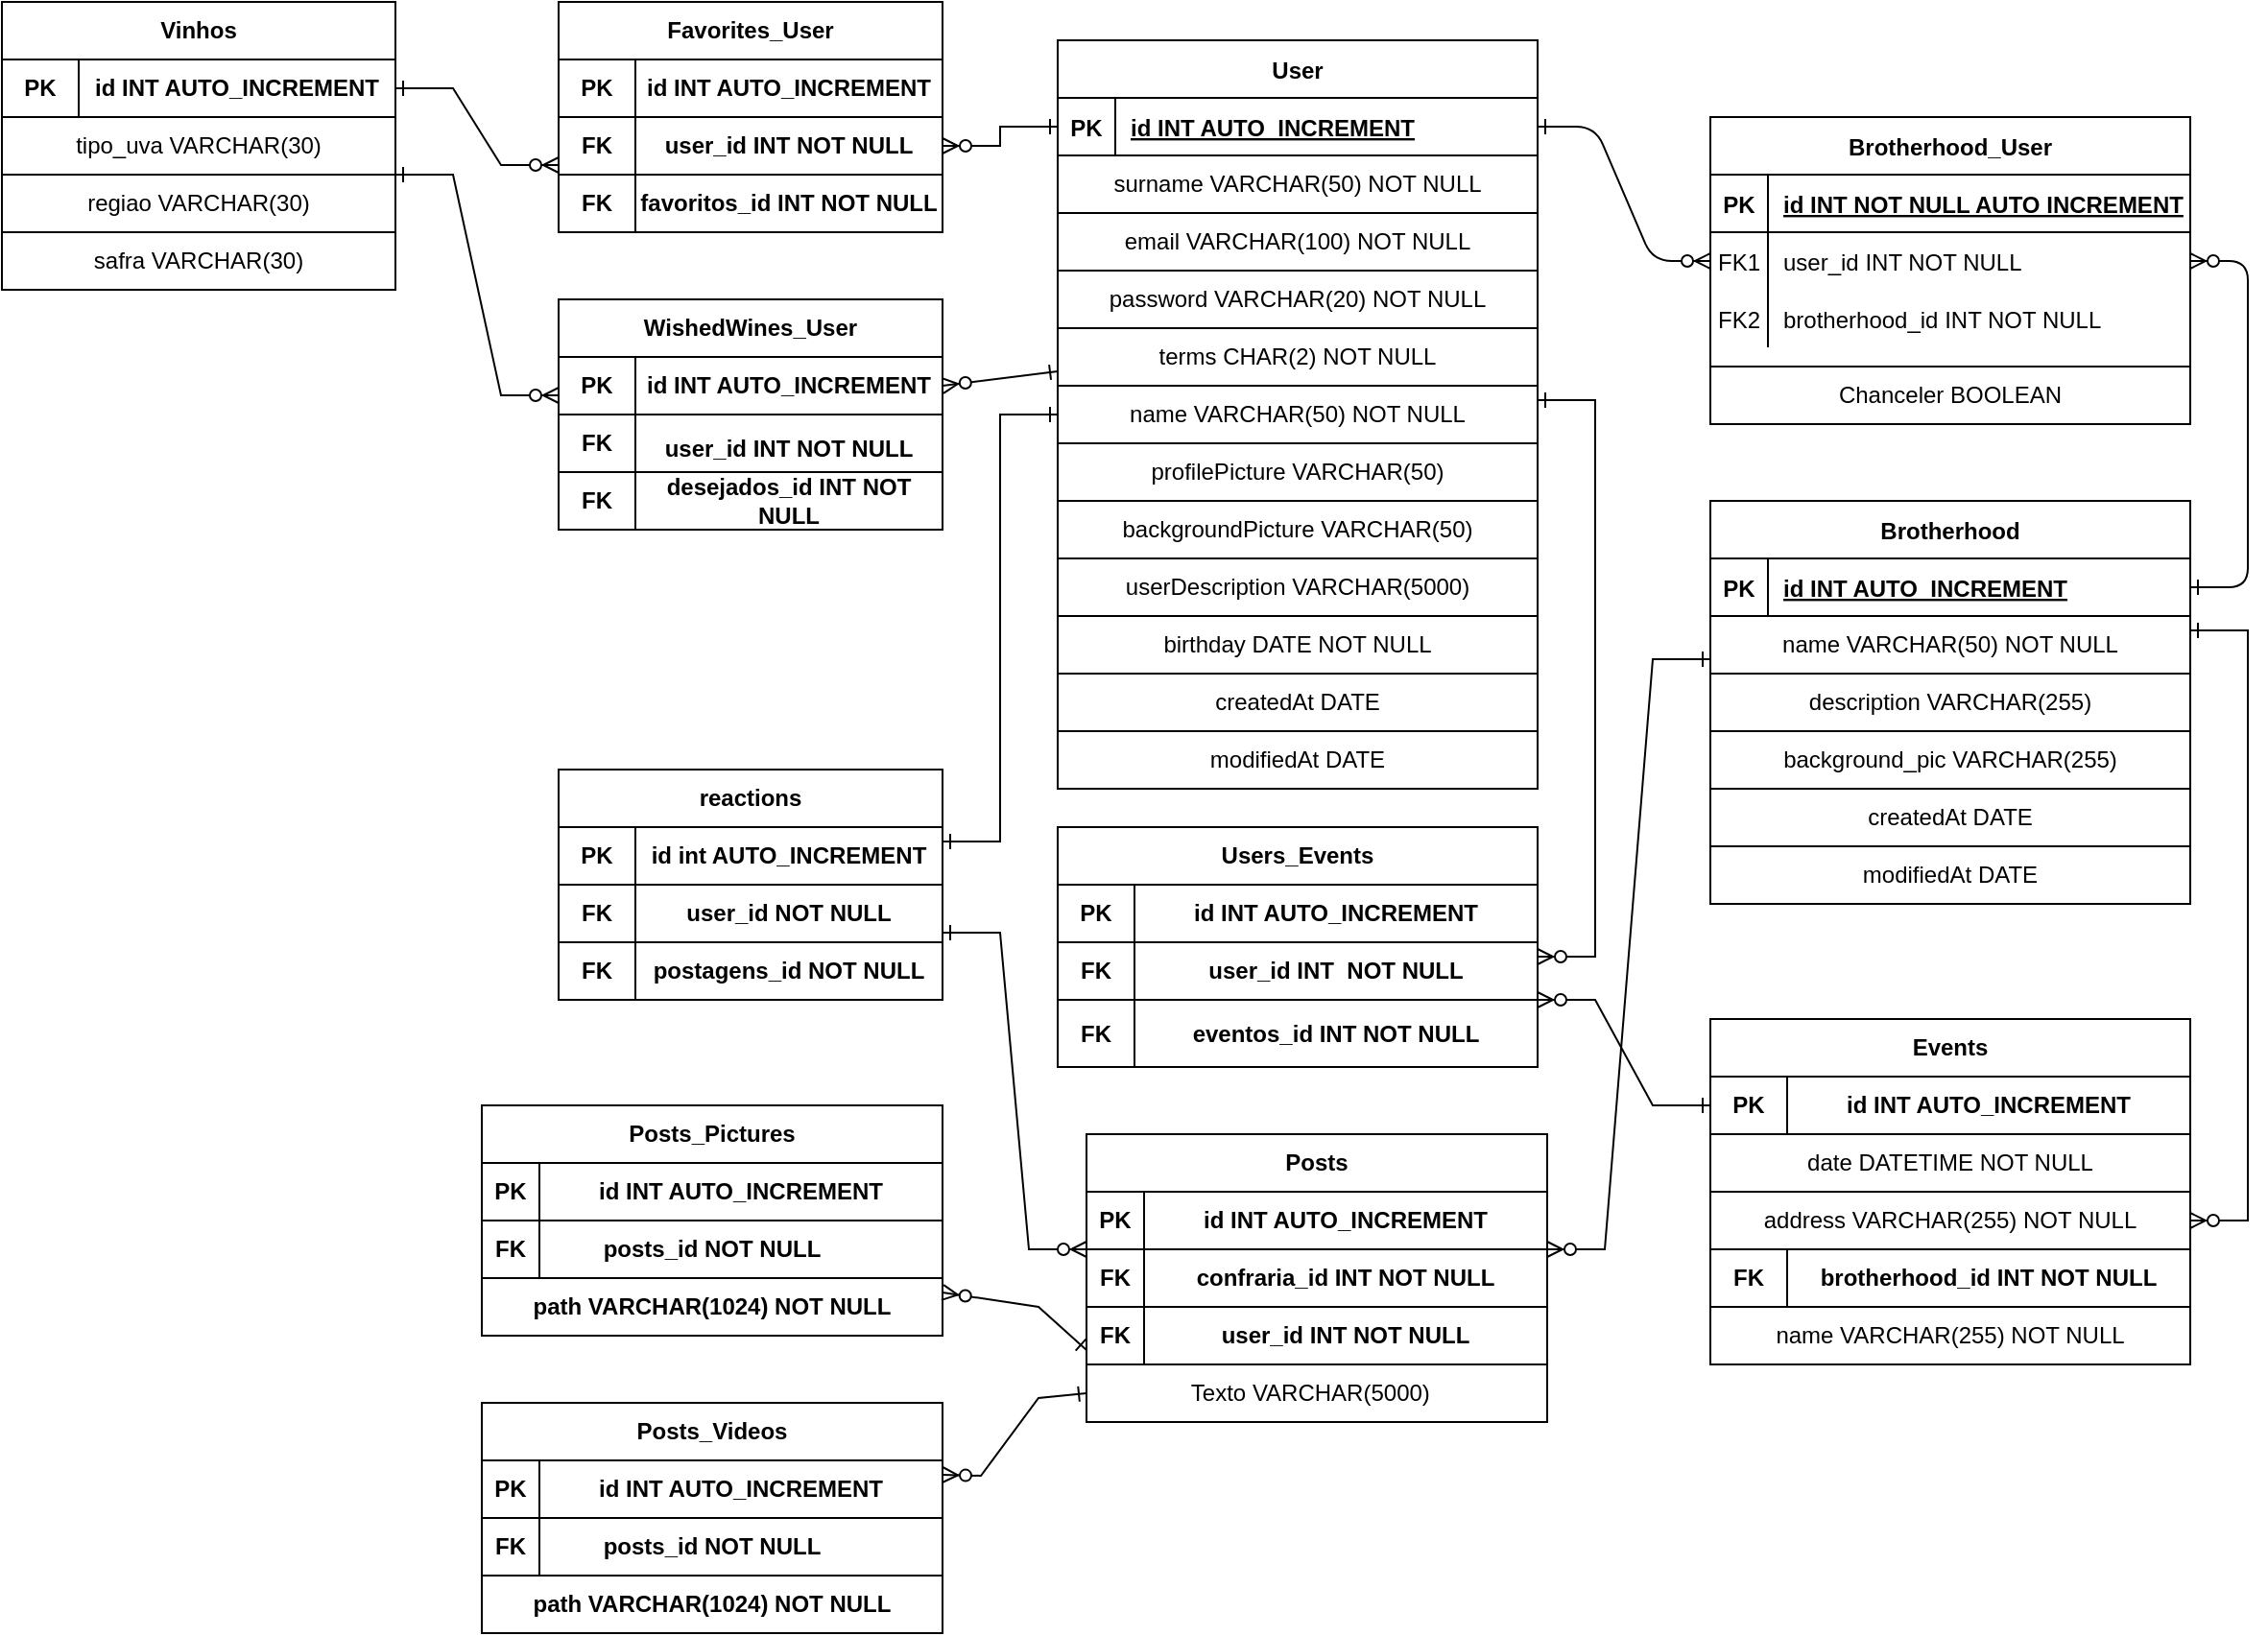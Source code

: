 <mxfile>
    <diagram id="R2lEEEUBdFMjLlhIrx00" name="Page-1">
        <mxGraphModel dx="1740" dy="478" grid="1" gridSize="10" guides="1" tooltips="1" connect="1" arrows="1" fold="1" page="1" pageScale="1" pageWidth="850" pageHeight="1100" math="0" shadow="0" extFonts="Permanent Marker^https://fonts.googleapis.com/css?family=Permanent+Marker">
            <root>
                <mxCell id="0"/>
                <mxCell id="1" parent="0"/>
                <mxCell id="C-vyLk0tnHw3VtMMgP7b-1" value="" style="edgeStyle=entityRelationEdgeStyle;endArrow=ERzeroToMany;startArrow=ERone;endFill=1;startFill=0;" parent="1" source="C-vyLk0tnHw3VtMMgP7b-24" target="C-vyLk0tnHw3VtMMgP7b-6" edge="1">
                    <mxGeometry width="100" height="100" relative="1" as="geometry">
                        <mxPoint x="340" y="720" as="sourcePoint"/>
                        <mxPoint x="440" y="620" as="targetPoint"/>
                    </mxGeometry>
                </mxCell>
                <mxCell id="C-vyLk0tnHw3VtMMgP7b-2" value="Brotherhood_User" style="shape=table;startSize=30;container=1;collapsible=1;childLayout=tableLayout;fixedRows=1;rowLines=0;fontStyle=1;align=center;resizeLast=1;" parent="1" vertex="1">
                    <mxGeometry x="460" y="120" width="250" height="130" as="geometry"/>
                </mxCell>
                <mxCell id="C-vyLk0tnHw3VtMMgP7b-3" value="" style="shape=partialRectangle;collapsible=0;dropTarget=0;pointerEvents=0;fillColor=none;points=[[0,0.5],[1,0.5]];portConstraint=eastwest;top=0;left=0;right=0;bottom=1;" parent="C-vyLk0tnHw3VtMMgP7b-2" vertex="1">
                    <mxGeometry y="30" width="250" height="30" as="geometry"/>
                </mxCell>
                <mxCell id="C-vyLk0tnHw3VtMMgP7b-4" value="PK" style="shape=partialRectangle;overflow=hidden;connectable=0;fillColor=none;top=0;left=0;bottom=0;right=0;fontStyle=1;" parent="C-vyLk0tnHw3VtMMgP7b-3" vertex="1">
                    <mxGeometry width="30" height="30" as="geometry"/>
                </mxCell>
                <mxCell id="C-vyLk0tnHw3VtMMgP7b-5" value="id INT NOT NULL AUTO INCREMENT " style="shape=partialRectangle;overflow=hidden;connectable=0;fillColor=none;top=0;left=0;bottom=0;right=0;align=left;spacingLeft=6;fontStyle=5;" parent="C-vyLk0tnHw3VtMMgP7b-3" vertex="1">
                    <mxGeometry x="30" width="220" height="30" as="geometry"/>
                </mxCell>
                <mxCell id="C-vyLk0tnHw3VtMMgP7b-6" value="" style="shape=partialRectangle;collapsible=0;dropTarget=0;pointerEvents=0;fillColor=none;points=[[0,0.5],[1,0.5]];portConstraint=eastwest;top=0;left=0;right=0;bottom=0;" parent="C-vyLk0tnHw3VtMMgP7b-2" vertex="1">
                    <mxGeometry y="60" width="250" height="30" as="geometry"/>
                </mxCell>
                <mxCell id="C-vyLk0tnHw3VtMMgP7b-7" value="FK1" style="shape=partialRectangle;overflow=hidden;connectable=0;fillColor=none;top=0;left=0;bottom=0;right=0;" parent="C-vyLk0tnHw3VtMMgP7b-6" vertex="1">
                    <mxGeometry width="30" height="30" as="geometry"/>
                </mxCell>
                <mxCell id="C-vyLk0tnHw3VtMMgP7b-8" value="user_id INT NOT NULL" style="shape=partialRectangle;overflow=hidden;connectable=0;fillColor=none;top=0;left=0;bottom=0;right=0;align=left;spacingLeft=6;" parent="C-vyLk0tnHw3VtMMgP7b-6" vertex="1">
                    <mxGeometry x="30" width="220" height="30" as="geometry"/>
                </mxCell>
                <mxCell id="C-vyLk0tnHw3VtMMgP7b-9" value="" style="shape=partialRectangle;collapsible=0;dropTarget=0;pointerEvents=0;fillColor=none;points=[[0,0.5],[1,0.5]];portConstraint=eastwest;top=0;left=0;right=0;bottom=0;" parent="C-vyLk0tnHw3VtMMgP7b-2" vertex="1">
                    <mxGeometry y="90" width="250" height="30" as="geometry"/>
                </mxCell>
                <mxCell id="C-vyLk0tnHw3VtMMgP7b-10" value="FK2" style="shape=partialRectangle;overflow=hidden;connectable=0;fillColor=none;top=0;left=0;bottom=0;right=0;" parent="C-vyLk0tnHw3VtMMgP7b-9" vertex="1">
                    <mxGeometry width="30" height="30" as="geometry"/>
                </mxCell>
                <mxCell id="C-vyLk0tnHw3VtMMgP7b-11" value="brotherhood_id INT NOT NULL" style="shape=partialRectangle;overflow=hidden;connectable=0;fillColor=none;top=0;left=0;bottom=0;right=0;align=left;spacingLeft=6;" parent="C-vyLk0tnHw3VtMMgP7b-9" vertex="1">
                    <mxGeometry x="30" width="220" height="30" as="geometry"/>
                </mxCell>
                <mxCell id="C-vyLk0tnHw3VtMMgP7b-13" value="Brotherhood" style="shape=table;startSize=30;container=1;collapsible=1;childLayout=tableLayout;fixedRows=1;rowLines=0;fontStyle=1;align=center;resizeLast=1;" parent="1" vertex="1">
                    <mxGeometry x="460" y="320" width="250" height="90" as="geometry"/>
                </mxCell>
                <mxCell id="C-vyLk0tnHw3VtMMgP7b-14" value="" style="shape=partialRectangle;collapsible=0;dropTarget=0;pointerEvents=0;fillColor=none;points=[[0,0.5],[1,0.5]];portConstraint=eastwest;top=0;left=0;right=0;bottom=1;" parent="C-vyLk0tnHw3VtMMgP7b-13" vertex="1">
                    <mxGeometry y="30" width="250" height="30" as="geometry"/>
                </mxCell>
                <mxCell id="C-vyLk0tnHw3VtMMgP7b-15" value="PK" style="shape=partialRectangle;overflow=hidden;connectable=0;fillColor=none;top=0;left=0;bottom=0;right=0;fontStyle=1;" parent="C-vyLk0tnHw3VtMMgP7b-14" vertex="1">
                    <mxGeometry width="30" height="30" as="geometry"/>
                </mxCell>
                <mxCell id="C-vyLk0tnHw3VtMMgP7b-16" value="id INT AUTO_INCREMENT " style="shape=partialRectangle;overflow=hidden;connectable=0;fillColor=none;top=0;left=0;bottom=0;right=0;align=left;spacingLeft=6;fontStyle=5;" parent="C-vyLk0tnHw3VtMMgP7b-14" vertex="1">
                    <mxGeometry x="30" width="220" height="30" as="geometry"/>
                </mxCell>
                <mxCell id="C-vyLk0tnHw3VtMMgP7b-23" value="User" style="shape=table;startSize=30;container=1;collapsible=1;childLayout=tableLayout;fixedRows=1;rowLines=0;fontStyle=1;align=center;resizeLast=1;" parent="1" vertex="1">
                    <mxGeometry x="120" y="80" width="250" height="90" as="geometry"/>
                </mxCell>
                <mxCell id="C-vyLk0tnHw3VtMMgP7b-24" value="" style="shape=partialRectangle;collapsible=0;dropTarget=0;pointerEvents=0;fillColor=none;points=[[0,0.5],[1,0.5]];portConstraint=eastwest;top=0;left=0;right=0;bottom=1;" parent="C-vyLk0tnHw3VtMMgP7b-23" vertex="1">
                    <mxGeometry y="30" width="250" height="30" as="geometry"/>
                </mxCell>
                <mxCell id="C-vyLk0tnHw3VtMMgP7b-25" value="PK" style="shape=partialRectangle;overflow=hidden;connectable=0;fillColor=none;top=0;left=0;bottom=0;right=0;fontStyle=1;" parent="C-vyLk0tnHw3VtMMgP7b-24" vertex="1">
                    <mxGeometry width="30" height="30" as="geometry"/>
                </mxCell>
                <mxCell id="C-vyLk0tnHw3VtMMgP7b-26" value="id INT AUTO_INCREMENT " style="shape=partialRectangle;overflow=hidden;connectable=0;fillColor=none;top=0;left=0;bottom=0;right=0;align=left;spacingLeft=6;fontStyle=5;" parent="C-vyLk0tnHw3VtMMgP7b-24" vertex="1">
                    <mxGeometry x="30" width="220" height="30" as="geometry"/>
                </mxCell>
                <mxCell id="C-vyLk0tnHw3VtMMgP7b-27" value="" style="shape=partialRectangle;collapsible=0;dropTarget=0;pointerEvents=0;fillColor=none;points=[[0,0.5],[1,0.5]];portConstraint=eastwest;top=0;left=0;right=0;bottom=0;" parent="C-vyLk0tnHw3VtMMgP7b-23" vertex="1">
                    <mxGeometry y="60" width="250" height="20" as="geometry"/>
                </mxCell>
                <mxCell id="C-vyLk0tnHw3VtMMgP7b-28" value="" style="shape=partialRectangle;overflow=hidden;connectable=0;fillColor=none;top=0;left=0;bottom=0;right=0;" parent="C-vyLk0tnHw3VtMMgP7b-27" vertex="1">
                    <mxGeometry width="30" height="20" as="geometry"/>
                </mxCell>
                <mxCell id="C-vyLk0tnHw3VtMMgP7b-29" value="" style="shape=partialRectangle;overflow=hidden;connectable=0;fillColor=none;top=0;left=0;bottom=0;right=0;align=left;spacingLeft=6;fontStyle=1" parent="C-vyLk0tnHw3VtMMgP7b-27" vertex="1">
                    <mxGeometry x="30" width="220" height="20" as="geometry"/>
                </mxCell>
                <mxCell id="K0uxiHMsOOJmmkQa4cCR-33" style="edgeStyle=orthogonalEdgeStyle;rounded=0;orthogonalLoop=1;jettySize=auto;html=1;exitX=0.5;exitY=0;exitDx=0;exitDy=0;entryX=0.56;entryY=1.1;entryDx=0;entryDy=0;entryPerimeter=0;" parent="1" source="oQ7m4SgAl_C9msteWYQ--1" target="C-vyLk0tnHw3VtMMgP7b-27" edge="1">
                    <mxGeometry relative="1" as="geometry"/>
                </mxCell>
                <mxCell id="oQ7m4SgAl_C9msteWYQ--1" value="surname VARCHAR(50) NOT NULL" style="rounded=0;whiteSpace=wrap;html=1;" parent="1" vertex="1">
                    <mxGeometry x="120" y="140" width="250" height="30" as="geometry"/>
                </mxCell>
                <mxCell id="oQ7m4SgAl_C9msteWYQ--2" value="email VARCHAR(100) NOT NULL" style="rounded=0;whiteSpace=wrap;html=1;" parent="1" vertex="1">
                    <mxGeometry x="120" y="170" width="250" height="30" as="geometry"/>
                </mxCell>
                <mxCell id="oQ7m4SgAl_C9msteWYQ--3" value="password VARCHAR(20) NOT NULL" style="rounded=0;whiteSpace=wrap;html=1;" parent="1" vertex="1">
                    <mxGeometry x="120" y="200" width="250" height="30" as="geometry"/>
                </mxCell>
                <mxCell id="oQ7m4SgAl_C9msteWYQ--10" value="terms CHAR(2) NOT NULL" style="rounded=0;whiteSpace=wrap;html=1;" parent="1" vertex="1">
                    <mxGeometry x="120" y="230" width="250" height="30" as="geometry"/>
                </mxCell>
                <mxCell id="oQ7m4SgAl_C9msteWYQ--12" value="&lt;b&gt;Events&lt;/b&gt;" style="rounded=0;whiteSpace=wrap;html=1;" parent="1" vertex="1">
                    <mxGeometry x="460" y="590" width="250" height="30" as="geometry"/>
                </mxCell>
                <mxCell id="oQ7m4SgAl_C9msteWYQ--13" value="&lt;b&gt;PK&lt;/b&gt;" style="rounded=0;whiteSpace=wrap;html=1;" parent="1" vertex="1">
                    <mxGeometry x="460" y="620" width="40" height="30" as="geometry"/>
                </mxCell>
                <mxCell id="oQ7m4SgAl_C9msteWYQ--14" value="&lt;b&gt;id INT AUTO_INCREMENT&lt;/b&gt;" style="rounded=0;whiteSpace=wrap;html=1;" parent="1" vertex="1">
                    <mxGeometry x="500" y="620" width="210" height="30" as="geometry"/>
                </mxCell>
                <mxCell id="oQ7m4SgAl_C9msteWYQ--15" value="date DATETIME NOT NULL" style="rounded=0;whiteSpace=wrap;html=1;" parent="1" vertex="1">
                    <mxGeometry x="460" y="650" width="250" height="30" as="geometry"/>
                </mxCell>
                <mxCell id="oQ7m4SgAl_C9msteWYQ--17" value="address VARCHAR(255) NOT NULL" style="rounded=0;whiteSpace=wrap;html=1;" parent="1" vertex="1">
                    <mxGeometry x="460" y="680" width="250" height="30" as="geometry"/>
                </mxCell>
                <mxCell id="oQ7m4SgAl_C9msteWYQ--18" value="&lt;b&gt;brotherhood_id INT NOT NULL&lt;/b&gt;" style="rounded=0;whiteSpace=wrap;html=1;" parent="1" vertex="1">
                    <mxGeometry x="500" y="710" width="210" height="30" as="geometry"/>
                </mxCell>
                <mxCell id="oQ7m4SgAl_C9msteWYQ--19" value="&lt;b&gt;FK&lt;/b&gt;" style="rounded=0;whiteSpace=wrap;html=1;" parent="1" vertex="1">
                    <mxGeometry x="460" y="710" width="40" height="30" as="geometry"/>
                </mxCell>
                <mxCell id="oQ7m4SgAl_C9msteWYQ--20" value="&lt;b&gt;Vinhos&lt;/b&gt;" style="rounded=0;whiteSpace=wrap;html=1;" parent="1" vertex="1">
                    <mxGeometry x="-430" y="60" width="205" height="30" as="geometry"/>
                </mxCell>
                <mxCell id="oQ7m4SgAl_C9msteWYQ--21" value="&lt;b&gt;PK&lt;/b&gt;" style="rounded=0;whiteSpace=wrap;html=1;" parent="1" vertex="1">
                    <mxGeometry x="-430" y="90" width="40" height="30" as="geometry"/>
                </mxCell>
                <mxCell id="oQ7m4SgAl_C9msteWYQ--22" value="&lt;b&gt;id INT AUTO_INCREMENT &lt;/b&gt;" style="rounded=0;whiteSpace=wrap;html=1;" parent="1" vertex="1">
                    <mxGeometry x="-390" y="90" width="165" height="30" as="geometry"/>
                </mxCell>
                <mxCell id="oQ7m4SgAl_C9msteWYQ--23" value="name VARCHAR(50) NOT NULL" style="rounded=0;whiteSpace=wrap;html=1;" parent="1" vertex="1">
                    <mxGeometry x="120" y="260" width="250" height="30" as="geometry"/>
                </mxCell>
                <mxCell id="C-vyLk0tnHw3VtMMgP7b-12" value="" style="edgeStyle=entityRelationEdgeStyle;endArrow=ERzeroToMany;startArrow=ERone;endFill=1;startFill=0;entryX=1;entryY=0.5;entryDx=0;entryDy=0;exitX=1;exitY=0.5;exitDx=0;exitDy=0;" parent="1" source="C-vyLk0tnHw3VtMMgP7b-14" target="C-vyLk0tnHw3VtMMgP7b-6" edge="1">
                    <mxGeometry width="100" height="100" relative="1" as="geometry">
                        <mxPoint x="400" y="180" as="sourcePoint"/>
                        <mxPoint x="460" y="205" as="targetPoint"/>
                    </mxGeometry>
                </mxCell>
                <mxCell id="K0uxiHMsOOJmmkQa4cCR-17" value="&lt;b&gt;Posts&lt;/b&gt;" style="rounded=0;whiteSpace=wrap;html=1;" parent="1" vertex="1">
                    <mxGeometry x="135" y="650" width="240" height="30" as="geometry"/>
                </mxCell>
                <mxCell id="K0uxiHMsOOJmmkQa4cCR-19" value="&lt;b&gt;id INT AUTO_INCREMENT&lt;/b&gt;" style="rounded=0;whiteSpace=wrap;html=1;" parent="1" vertex="1">
                    <mxGeometry x="165" y="680" width="210" height="30" as="geometry"/>
                </mxCell>
                <mxCell id="K0uxiHMsOOJmmkQa4cCR-20" value="&lt;b&gt;PK&lt;/b&gt;" style="rounded=0;whiteSpace=wrap;html=1;" parent="1" vertex="1">
                    <mxGeometry x="135" y="680" width="30" height="30" as="geometry"/>
                </mxCell>
                <mxCell id="K0uxiHMsOOJmmkQa4cCR-21" value="&lt;b&gt;user_id INT NOT NULL&lt;/b&gt;" style="rounded=0;whiteSpace=wrap;html=1;" parent="1" vertex="1">
                    <mxGeometry x="165" y="740" width="210" height="30" as="geometry"/>
                </mxCell>
                <mxCell id="K0uxiHMsOOJmmkQa4cCR-22" value="&lt;b&gt;FK&lt;/b&gt;" style="rounded=0;whiteSpace=wrap;html=1;" parent="1" vertex="1">
                    <mxGeometry x="135" y="710" width="30" height="30" as="geometry"/>
                </mxCell>
                <mxCell id="K0uxiHMsOOJmmkQa4cCR-24" value="&lt;b&gt;confraria_id INT NOT NULL&lt;/b&gt;" style="rounded=0;whiteSpace=wrap;html=1;" parent="1" vertex="1">
                    <mxGeometry x="165" y="710" width="210" height="30" as="geometry"/>
                </mxCell>
                <mxCell id="K0uxiHMsOOJmmkQa4cCR-25" value="&lt;b&gt;FK&lt;/b&gt;" style="rounded=0;whiteSpace=wrap;html=1;" parent="1" vertex="1">
                    <mxGeometry x="135" y="740" width="30" height="30" as="geometry"/>
                </mxCell>
                <mxCell id="K0uxiHMsOOJmmkQa4cCR-28" value="Texto VARCHAR(5000)&amp;nbsp;&amp;nbsp;" style="rounded=0;whiteSpace=wrap;html=1;" parent="1" vertex="1">
                    <mxGeometry x="135" y="770" width="240" height="30" as="geometry"/>
                </mxCell>
                <mxCell id="K0uxiHMsOOJmmkQa4cCR-31" value="name VARCHAR(50) NOT NULL" style="rounded=0;whiteSpace=wrap;html=1;" parent="1" vertex="1">
                    <mxGeometry x="460" y="380" width="250" height="30" as="geometry"/>
                </mxCell>
                <mxCell id="K0uxiHMsOOJmmkQa4cCR-32" value="Chanceler BOOLEAN" style="rounded=0;whiteSpace=wrap;html=1;" parent="1" vertex="1">
                    <mxGeometry x="460" y="250" width="250" height="30" as="geometry"/>
                </mxCell>
                <mxCell id="K0uxiHMsOOJmmkQa4cCR-35" value="&lt;b&gt;reactions&lt;/b&gt;" style="rounded=0;whiteSpace=wrap;html=1;" parent="1" vertex="1">
                    <mxGeometry x="-140" y="460" width="200" height="30" as="geometry"/>
                </mxCell>
                <mxCell id="K0uxiHMsOOJmmkQa4cCR-36" value="&lt;b&gt;id int AUTO_INCREMENT &lt;/b&gt;" style="rounded=0;whiteSpace=wrap;html=1;" parent="1" vertex="1">
                    <mxGeometry x="-100" y="490" width="160" height="30" as="geometry"/>
                </mxCell>
                <mxCell id="K0uxiHMsOOJmmkQa4cCR-37" value="&lt;b&gt;PK&lt;/b&gt;" style="rounded=0;whiteSpace=wrap;html=1;" parent="1" vertex="1">
                    <mxGeometry x="-140" y="490" width="40" height="30" as="geometry"/>
                </mxCell>
                <mxCell id="K0uxiHMsOOJmmkQa4cCR-41" value="&lt;b&gt;user_id NOT NULL&lt;/b&gt;" style="rounded=0;whiteSpace=wrap;html=1;" parent="1" vertex="1">
                    <mxGeometry x="-100" y="520" width="160" height="30" as="geometry"/>
                </mxCell>
                <mxCell id="K0uxiHMsOOJmmkQa4cCR-42" value="&lt;b&gt;postagens_id NOT NULL&lt;/b&gt;" style="rounded=0;whiteSpace=wrap;html=1;" parent="1" vertex="1">
                    <mxGeometry x="-100" y="550" width="160" height="30" as="geometry"/>
                </mxCell>
                <mxCell id="K0uxiHMsOOJmmkQa4cCR-43" value="&lt;b&gt;FK&lt;/b&gt;" style="rounded=0;whiteSpace=wrap;html=1;" parent="1" vertex="1">
                    <mxGeometry x="-140" y="520" width="40" height="30" as="geometry"/>
                </mxCell>
                <mxCell id="K0uxiHMsOOJmmkQa4cCR-44" value="&lt;b&gt;FK&lt;/b&gt;" style="rounded=0;whiteSpace=wrap;html=1;" parent="1" vertex="1">
                    <mxGeometry x="-140" y="550" width="40" height="30" as="geometry"/>
                </mxCell>
                <mxCell id="K0uxiHMsOOJmmkQa4cCR-56" value="" style="edgeStyle=entityRelationEdgeStyle;fontSize=12;html=1;endArrow=ERzeroToMany;rounded=0;entryX=1;entryY=0.5;entryDx=0;entryDy=0;startArrow=ERone;startFill=0;exitX=1;exitY=0.25;exitDx=0;exitDy=0;endFill=1;" parent="1" source="K0uxiHMsOOJmmkQa4cCR-31" target="oQ7m4SgAl_C9msteWYQ--17" edge="1">
                    <mxGeometry width="100" height="100" relative="1" as="geometry">
                        <mxPoint x="710" y="470" as="sourcePoint"/>
                        <mxPoint x="810" y="560" as="targetPoint"/>
                    </mxGeometry>
                </mxCell>
                <mxCell id="K0uxiHMsOOJmmkQa4cCR-62" value="" style="edgeStyle=entityRelationEdgeStyle;fontSize=12;html=1;endArrow=ERzeroToMany;rounded=0;entryX=1;entryY=0;entryDx=0;entryDy=0;startArrow=ERone;startFill=0;endFill=1;exitX=0;exitY=0.75;exitDx=0;exitDy=0;" parent="1" source="K0uxiHMsOOJmmkQa4cCR-31" target="K0uxiHMsOOJmmkQa4cCR-24" edge="1">
                    <mxGeometry width="100" height="100" relative="1" as="geometry">
                        <mxPoint x="30" y="590" as="sourcePoint"/>
                        <mxPoint x="-20" y="640" as="targetPoint"/>
                    </mxGeometry>
                </mxCell>
                <mxCell id="K0uxiHMsOOJmmkQa4cCR-63" value="&lt;b&gt;Users_Events&lt;/b&gt;" style="rounded=0;whiteSpace=wrap;html=1;" parent="1" vertex="1">
                    <mxGeometry x="120" y="490" width="250" height="30" as="geometry"/>
                </mxCell>
                <mxCell id="K0uxiHMsOOJmmkQa4cCR-64" value="&lt;b&gt;id INT AUTO_INCREMENT &lt;/b&gt;" style="rounded=0;whiteSpace=wrap;html=1;" parent="1" vertex="1">
                    <mxGeometry x="160" y="520" width="210" height="30" as="geometry"/>
                </mxCell>
                <mxCell id="K0uxiHMsOOJmmkQa4cCR-65" value="&lt;b&gt;PK&lt;/b&gt;" style="rounded=0;whiteSpace=wrap;html=1;" parent="1" vertex="1">
                    <mxGeometry x="120" y="520" width="40" height="30" as="geometry"/>
                </mxCell>
                <mxCell id="K0uxiHMsOOJmmkQa4cCR-66" value="&lt;b&gt;user_id INT&amp;nbsp; NOT NULL&lt;/b&gt;" style="rounded=0;whiteSpace=wrap;html=1;" parent="1" vertex="1">
                    <mxGeometry x="160" y="550" width="210" height="30" as="geometry"/>
                </mxCell>
                <mxCell id="K0uxiHMsOOJmmkQa4cCR-67" value="&lt;b&gt;eventos_id INT NOT NULL&lt;/b&gt;" style="rounded=0;whiteSpace=wrap;html=1;" parent="1" vertex="1">
                    <mxGeometry x="160" y="580" width="210" height="35" as="geometry"/>
                </mxCell>
                <mxCell id="K0uxiHMsOOJmmkQa4cCR-68" value="&lt;b&gt;FK&lt;/b&gt;" style="rounded=0;whiteSpace=wrap;html=1;" parent="1" vertex="1">
                    <mxGeometry x="120" y="550" width="40" height="30" as="geometry"/>
                </mxCell>
                <mxCell id="K0uxiHMsOOJmmkQa4cCR-69" value="&lt;b&gt;FK&lt;/b&gt;" style="rounded=0;whiteSpace=wrap;html=1;" parent="1" vertex="1">
                    <mxGeometry x="120" y="580" width="40" height="35" as="geometry"/>
                </mxCell>
                <mxCell id="K0uxiHMsOOJmmkQa4cCR-72" value="" style="edgeStyle=entityRelationEdgeStyle;fontSize=12;html=1;endArrow=ERzeroToMany;rounded=0;exitX=1;exitY=0.25;exitDx=0;exitDy=0;entryX=1;entryY=0.25;entryDx=0;entryDy=0;startArrow=ERone;startFill=0;endFill=1;" parent="1" source="oQ7m4SgAl_C9msteWYQ--23" target="K0uxiHMsOOJmmkQa4cCR-66" edge="1">
                    <mxGeometry width="100" height="100" relative="1" as="geometry">
                        <mxPoint x="440" y="340" as="sourcePoint"/>
                        <mxPoint x="440" y="510" as="targetPoint"/>
                    </mxGeometry>
                </mxCell>
                <mxCell id="K0uxiHMsOOJmmkQa4cCR-74" value="" style="edgeStyle=entityRelationEdgeStyle;fontSize=12;html=1;endArrow=ERzeroToMany;rounded=0;exitX=0;exitY=0.5;exitDx=0;exitDy=0;entryX=1;entryY=1;entryDx=0;entryDy=0;startArrow=ERone;startFill=0;endFill=1;" parent="1" source="oQ7m4SgAl_C9msteWYQ--13" target="K0uxiHMsOOJmmkQa4cCR-66" edge="1">
                    <mxGeometry width="100" height="100" relative="1" as="geometry">
                        <mxPoint x="410" y="640" as="sourcePoint"/>
                        <mxPoint x="510" y="540" as="targetPoint"/>
                    </mxGeometry>
                </mxCell>
                <mxCell id="K0uxiHMsOOJmmkQa4cCR-77" value="" style="edgeStyle=entityRelationEdgeStyle;fontSize=12;html=1;endArrow=ERone;startArrow=ERone;rounded=0;exitX=1;exitY=0.25;exitDx=0;exitDy=0;startFill=0;endFill=0;entryX=0;entryY=0.5;entryDx=0;entryDy=0;" parent="1" source="K0uxiHMsOOJmmkQa4cCR-36" target="oQ7m4SgAl_C9msteWYQ--23" edge="1">
                    <mxGeometry width="100" height="100" relative="1" as="geometry">
                        <mxPoint x="30" y="425" as="sourcePoint"/>
                        <mxPoint x="130" y="325" as="targetPoint"/>
                    </mxGeometry>
                </mxCell>
                <mxCell id="K0uxiHMsOOJmmkQa4cCR-81" value="" style="edgeStyle=entityRelationEdgeStyle;fontSize=12;html=1;endArrow=ERzeroToMany;rounded=0;entryX=0;entryY=0;entryDx=0;entryDy=0;startArrow=ERone;startFill=0;endFill=1;" parent="1" target="K0uxiHMsOOJmmkQa4cCR-22" edge="1">
                    <mxGeometry width="100" height="100" relative="1" as="geometry">
                        <mxPoint x="60" y="545" as="sourcePoint"/>
                        <mxPoint x="160" y="445" as="targetPoint"/>
                    </mxGeometry>
                </mxCell>
                <mxCell id="K0uxiHMsOOJmmkQa4cCR-82" value="&lt;b&gt;WishedWines_User&lt;/b&gt;" style="rounded=0;whiteSpace=wrap;html=1;" parent="1" vertex="1">
                    <mxGeometry x="-140" y="215" width="200" height="30" as="geometry"/>
                </mxCell>
                <mxCell id="K0uxiHMsOOJmmkQa4cCR-103" style="edgeStyle=none;rounded=0;orthogonalLoop=1;jettySize=auto;html=1;exitX=0;exitY=0.75;exitDx=0;exitDy=0;entryX=1;entryY=0.5;entryDx=0;entryDy=0;startArrow=ERone;startFill=0;endArrow=ERzeroToMany;endFill=1;" parent="1" source="oQ7m4SgAl_C9msteWYQ--10" target="K0uxiHMsOOJmmkQa4cCR-83" edge="1">
                    <mxGeometry relative="1" as="geometry"/>
                </mxCell>
                <mxCell id="K0uxiHMsOOJmmkQa4cCR-83" value="&lt;b&gt;id INT AUTO_INCREMENT &lt;/b&gt;" style="rounded=0;whiteSpace=wrap;html=1;" parent="1" vertex="1">
                    <mxGeometry x="-100" y="245" width="160" height="30" as="geometry"/>
                </mxCell>
                <mxCell id="K0uxiHMsOOJmmkQa4cCR-84" value="&lt;b&gt;PK&lt;/b&gt;" style="rounded=0;whiteSpace=wrap;html=1;" parent="1" vertex="1">
                    <mxGeometry x="-140" y="245" width="40" height="30" as="geometry"/>
                </mxCell>
                <mxCell id="K0uxiHMsOOJmmkQa4cCR-85" value="&lt;b&gt;user_id INT NOT NULL&lt;/b&gt;" style="rounded=0;whiteSpace=wrap;html=1;" parent="1" vertex="1">
                    <mxGeometry x="-100" y="275" width="160" height="35" as="geometry"/>
                </mxCell>
                <mxCell id="K0uxiHMsOOJmmkQa4cCR-86" value="&lt;b&gt;desejados_id INT NOT NULL&lt;/b&gt;" style="rounded=0;whiteSpace=wrap;html=1;" parent="1" vertex="1">
                    <mxGeometry x="-100" y="305" width="160" height="30" as="geometry"/>
                </mxCell>
                <mxCell id="K0uxiHMsOOJmmkQa4cCR-87" value="&lt;b&gt;FK&lt;/b&gt;" style="rounded=0;whiteSpace=wrap;html=1;" parent="1" vertex="1">
                    <mxGeometry x="-140" y="275" width="40" height="30" as="geometry"/>
                </mxCell>
                <mxCell id="K0uxiHMsOOJmmkQa4cCR-88" value="&lt;b&gt;FK&lt;/b&gt;" style="rounded=0;whiteSpace=wrap;html=1;" parent="1" vertex="1">
                    <mxGeometry x="-140" y="305" width="40" height="30" as="geometry"/>
                </mxCell>
                <mxCell id="K0uxiHMsOOJmmkQa4cCR-89" value="&lt;b&gt;Favorites_User&lt;/b&gt;" style="rounded=0;whiteSpace=wrap;html=1;" parent="1" vertex="1">
                    <mxGeometry x="-140" y="60" width="200" height="30" as="geometry"/>
                </mxCell>
                <mxCell id="K0uxiHMsOOJmmkQa4cCR-90" value="&lt;b&gt;id INT AUTO_INCREMENT &lt;/b&gt;" style="rounded=0;whiteSpace=wrap;html=1;" parent="1" vertex="1">
                    <mxGeometry x="-100" y="90" width="160" height="30" as="geometry"/>
                </mxCell>
                <mxCell id="K0uxiHMsOOJmmkQa4cCR-91" value="&lt;b&gt;PK&lt;/b&gt;" style="rounded=0;whiteSpace=wrap;html=1;" parent="1" vertex="1">
                    <mxGeometry x="-140" y="90" width="40" height="30" as="geometry"/>
                </mxCell>
                <mxCell id="K0uxiHMsOOJmmkQa4cCR-92" value="&lt;b&gt;user_id INT NOT NULL&lt;/b&gt;" style="rounded=0;whiteSpace=wrap;html=1;" parent="1" vertex="1">
                    <mxGeometry x="-100" y="120" width="160" height="30" as="geometry"/>
                </mxCell>
                <mxCell id="K0uxiHMsOOJmmkQa4cCR-93" value="&lt;b&gt;favoritos_id INT NOT NULL&lt;/b&gt;" style="rounded=0;whiteSpace=wrap;html=1;" parent="1" vertex="1">
                    <mxGeometry x="-100" y="150" width="160" height="30" as="geometry"/>
                </mxCell>
                <mxCell id="K0uxiHMsOOJmmkQa4cCR-94" value="&lt;b&gt;FK&lt;/b&gt;" style="rounded=0;whiteSpace=wrap;html=1;" parent="1" vertex="1">
                    <mxGeometry x="-140" y="120" width="40" height="30" as="geometry"/>
                </mxCell>
                <mxCell id="K0uxiHMsOOJmmkQa4cCR-95" value="&lt;b&gt;FK&lt;/b&gt;" style="rounded=0;whiteSpace=wrap;html=1;" parent="1" vertex="1">
                    <mxGeometry x="-140" y="150" width="40" height="30" as="geometry"/>
                </mxCell>
                <mxCell id="K0uxiHMsOOJmmkQa4cCR-96" value="" style="edgeStyle=entityRelationEdgeStyle;fontSize=12;html=1;endArrow=ERzeroToMany;rounded=0;entryX=1;entryY=0.5;entryDx=0;entryDy=0;exitX=0;exitY=0.5;exitDx=0;exitDy=0;endFill=1;startArrow=ERone;startFill=0;" parent="1" source="C-vyLk0tnHw3VtMMgP7b-24" target="K0uxiHMsOOJmmkQa4cCR-92" edge="1">
                    <mxGeometry width="100" height="100" relative="1" as="geometry">
                        <mxPoint x="120" y="135" as="sourcePoint"/>
                        <mxPoint x="20" y="235" as="targetPoint"/>
                    </mxGeometry>
                </mxCell>
                <mxCell id="K0uxiHMsOOJmmkQa4cCR-104" value="" style="edgeStyle=entityRelationEdgeStyle;fontSize=12;html=1;endArrow=ERzeroToMany;rounded=0;exitX=1;exitY=0.5;exitDx=0;exitDy=0;startArrow=ERone;startFill=0;endFill=1;" parent="1" source="oQ7m4SgAl_C9msteWYQ--22" edge="1">
                    <mxGeometry width="100" height="100" relative="1" as="geometry">
                        <mxPoint x="-220" y="170" as="sourcePoint"/>
                        <mxPoint x="-140" y="145" as="targetPoint"/>
                    </mxGeometry>
                </mxCell>
                <mxCell id="K0uxiHMsOOJmmkQa4cCR-105" value="" style="edgeStyle=entityRelationEdgeStyle;fontSize=12;html=1;endArrow=ERzeroToMany;rounded=0;exitX=1;exitY=0;exitDx=0;exitDy=0;endFill=1;startArrow=ERone;startFill=0;" parent="1" source="K0uxiHMsOOJmmkQa4cCR-108" edge="1">
                    <mxGeometry width="100" height="100" relative="1" as="geometry">
                        <mxPoint x="-240" y="365" as="sourcePoint"/>
                        <mxPoint x="-140" y="265" as="targetPoint"/>
                    </mxGeometry>
                </mxCell>
                <mxCell id="K0uxiHMsOOJmmkQa4cCR-107" value="tipo_uva VARCHAR(30)" style="rounded=0;whiteSpace=wrap;html=1;" parent="1" vertex="1">
                    <mxGeometry x="-430" y="120" width="205" height="30" as="geometry"/>
                </mxCell>
                <mxCell id="K0uxiHMsOOJmmkQa4cCR-108" value="regiao VARCHAR(30)" style="rounded=0;whiteSpace=wrap;html=1;" parent="1" vertex="1">
                    <mxGeometry x="-430" y="150" width="205" height="30" as="geometry"/>
                </mxCell>
                <mxCell id="K0uxiHMsOOJmmkQa4cCR-109" value="safra VARCHAR(30)" style="rounded=0;whiteSpace=wrap;html=1;" parent="1" vertex="1">
                    <mxGeometry x="-430" y="180" width="205" height="30" as="geometry"/>
                </mxCell>
                <mxCell id="2" value="" style="shape=table;html=1;whiteSpace=wrap;startSize=0;container=1;collapsible=0;childLayout=tableLayout;" parent="1" vertex="1">
                    <mxGeometry x="120" y="290" width="250" height="30" as="geometry"/>
                </mxCell>
                <mxCell id="3" value="" style="shape=partialRectangle;html=1;whiteSpace=wrap;collapsible=0;dropTarget=0;pointerEvents=0;fillColor=none;top=0;left=0;bottom=0;right=0;points=[[0,0.5],[1,0.5]];portConstraint=eastwest;" parent="2" vertex="1">
                    <mxGeometry width="250" height="30" as="geometry"/>
                </mxCell>
                <mxCell id="4" value="profilePicture VARCHAR(50)" style="shape=partialRectangle;html=1;whiteSpace=wrap;connectable=0;overflow=hidden;fillColor=none;top=0;left=0;bottom=0;right=0;" parent="3" vertex="1">
                    <mxGeometry width="250" height="30" as="geometry"/>
                </mxCell>
                <mxCell id="5" value="" style="shape=partialRectangle;html=1;whiteSpace=wrap;connectable=0;overflow=hidden;fillColor=none;top=0;left=0;bottom=0;right=0;" parent="1" vertex="1">
                    <mxGeometry x="120" y="320" width="250" height="30" as="geometry"/>
                </mxCell>
                <mxCell id="6" value="" style="shape=table;html=1;whiteSpace=wrap;startSize=0;container=1;collapsible=0;childLayout=tableLayout;" parent="1" vertex="1">
                    <mxGeometry x="120" y="320" width="250" height="30" as="geometry"/>
                </mxCell>
                <mxCell id="7" value="" style="shape=partialRectangle;html=1;whiteSpace=wrap;collapsible=0;dropTarget=0;pointerEvents=0;fillColor=none;top=0;left=0;bottom=0;right=0;points=[[0,0.5],[1,0.5]];portConstraint=eastwest;" parent="6" vertex="1">
                    <mxGeometry width="250" height="30" as="geometry"/>
                </mxCell>
                <mxCell id="8" value="backgroundPicture VARCHAR(50)" style="shape=partialRectangle;html=1;whiteSpace=wrap;connectable=0;overflow=hidden;fillColor=none;top=0;left=0;bottom=0;right=0;" parent="7" vertex="1">
                    <mxGeometry width="250" height="30" as="geometry"/>
                </mxCell>
                <mxCell id="9" value="" style="shape=table;html=1;whiteSpace=wrap;startSize=0;container=1;collapsible=0;childLayout=tableLayout;" parent="1" vertex="1">
                    <mxGeometry x="120" y="350" width="250" height="30" as="geometry"/>
                </mxCell>
                <mxCell id="10" value="" style="shape=partialRectangle;html=1;whiteSpace=wrap;collapsible=0;dropTarget=0;pointerEvents=0;fillColor=none;top=0;left=0;bottom=0;right=0;points=[[0,0.5],[1,0.5]];portConstraint=eastwest;" parent="9" vertex="1">
                    <mxGeometry width="250" height="30" as="geometry"/>
                </mxCell>
                <mxCell id="11" value="userDescription VARCHAR(5000)" style="shape=partialRectangle;html=1;whiteSpace=wrap;connectable=0;overflow=hidden;fillColor=none;top=0;left=0;bottom=0;right=0;" parent="10" vertex="1">
                    <mxGeometry width="250" height="30" as="geometry"/>
                </mxCell>
                <mxCell id="12" value="" style="shape=table;html=1;whiteSpace=wrap;startSize=0;container=1;collapsible=0;childLayout=tableLayout;" parent="1" vertex="1">
                    <mxGeometry x="460" y="410" width="250" height="30" as="geometry"/>
                </mxCell>
                <mxCell id="13" value="" style="shape=partialRectangle;html=1;whiteSpace=wrap;collapsible=0;dropTarget=0;pointerEvents=0;fillColor=none;top=0;left=0;bottom=0;right=0;points=[[0,0.5],[1,0.5]];portConstraint=eastwest;" parent="12" vertex="1">
                    <mxGeometry width="250" height="30" as="geometry"/>
                </mxCell>
                <mxCell id="14" value="description VARCHAR(255)" style="shape=partialRectangle;html=1;whiteSpace=wrap;connectable=0;overflow=hidden;fillColor=none;top=0;left=0;bottom=0;right=0;" parent="13" vertex="1">
                    <mxGeometry width="250" height="30" as="geometry"/>
                </mxCell>
                <mxCell id="18" value="" style="shape=table;html=1;whiteSpace=wrap;startSize=0;container=1;collapsible=0;childLayout=tableLayout;" parent="1" vertex="1">
                    <mxGeometry x="460" y="440" width="250" height="30" as="geometry"/>
                </mxCell>
                <mxCell id="19" value="" style="shape=partialRectangle;html=1;whiteSpace=wrap;collapsible=0;dropTarget=0;pointerEvents=0;fillColor=none;top=0;left=0;bottom=0;right=0;points=[[0,0.5],[1,0.5]];portConstraint=eastwest;" parent="18" vertex="1">
                    <mxGeometry width="250" height="30" as="geometry"/>
                </mxCell>
                <mxCell id="20" value="background_pic VARCHAR(255)" style="shape=partialRectangle;html=1;whiteSpace=wrap;connectable=0;overflow=hidden;fillColor=none;top=0;left=0;bottom=0;right=0;" parent="19" vertex="1">
                    <mxGeometry width="250" height="30" as="geometry"/>
                </mxCell>
                <mxCell id="21" value="" style="shape=table;html=1;whiteSpace=wrap;startSize=0;container=1;collapsible=0;childLayout=tableLayout;" parent="1" vertex="1">
                    <mxGeometry x="120" y="380" width="250" height="30" as="geometry"/>
                </mxCell>
                <mxCell id="22" value="" style="shape=partialRectangle;html=1;whiteSpace=wrap;collapsible=0;dropTarget=0;pointerEvents=0;fillColor=none;top=0;left=0;bottom=0;right=0;points=[[0,0.5],[1,0.5]];portConstraint=eastwest;" parent="21" vertex="1">
                    <mxGeometry width="250" height="30" as="geometry"/>
                </mxCell>
                <mxCell id="23" value="birthday DATE NOT NULL" style="shape=partialRectangle;html=1;whiteSpace=wrap;connectable=0;overflow=hidden;fillColor=none;top=0;left=0;bottom=0;right=0;" parent="22" vertex="1">
                    <mxGeometry width="250" height="30" as="geometry"/>
                </mxCell>
                <mxCell id="24" value="" style="shape=table;html=1;whiteSpace=wrap;startSize=0;container=1;collapsible=0;childLayout=tableLayout;" parent="1" vertex="1">
                    <mxGeometry x="120" y="410" width="250" height="30" as="geometry"/>
                </mxCell>
                <mxCell id="25" value="" style="shape=partialRectangle;html=1;whiteSpace=wrap;collapsible=0;dropTarget=0;pointerEvents=0;fillColor=none;top=0;left=0;bottom=0;right=0;points=[[0,0.5],[1,0.5]];portConstraint=eastwest;" parent="24" vertex="1">
                    <mxGeometry width="250" height="30" as="geometry"/>
                </mxCell>
                <mxCell id="26" value="createdAt DATE" style="shape=partialRectangle;html=1;whiteSpace=wrap;connectable=0;overflow=hidden;fillColor=none;top=0;left=0;bottom=0;right=0;" parent="25" vertex="1">
                    <mxGeometry width="250" height="30" as="geometry"/>
                </mxCell>
                <mxCell id="27" value="" style="shape=table;html=1;whiteSpace=wrap;startSize=0;container=1;collapsible=0;childLayout=tableLayout;" parent="1" vertex="1">
                    <mxGeometry x="120" y="440" width="250" height="30" as="geometry"/>
                </mxCell>
                <mxCell id="28" value="" style="shape=partialRectangle;html=1;whiteSpace=wrap;collapsible=0;dropTarget=0;pointerEvents=0;fillColor=none;top=0;left=0;bottom=0;right=0;points=[[0,0.5],[1,0.5]];portConstraint=eastwest;" parent="27" vertex="1">
                    <mxGeometry width="250" height="30" as="geometry"/>
                </mxCell>
                <mxCell id="29" value="modifiedAt DATE" style="shape=partialRectangle;html=1;whiteSpace=wrap;connectable=0;overflow=hidden;fillColor=none;top=0;left=0;bottom=0;right=0;" parent="28" vertex="1">
                    <mxGeometry width="250" height="30" as="geometry"/>
                </mxCell>
                <mxCell id="30" value="" style="shape=table;html=1;whiteSpace=wrap;startSize=0;container=1;collapsible=0;childLayout=tableLayout;" parent="1" vertex="1">
                    <mxGeometry x="460" y="470" width="250" height="30" as="geometry"/>
                </mxCell>
                <mxCell id="31" value="" style="shape=partialRectangle;html=1;whiteSpace=wrap;collapsible=0;dropTarget=0;pointerEvents=0;fillColor=none;top=0;left=0;bottom=0;right=0;points=[[0,0.5],[1,0.5]];portConstraint=eastwest;" parent="30" vertex="1">
                    <mxGeometry width="250" height="30" as="geometry"/>
                </mxCell>
                <mxCell id="32" value="createdAt DATE" style="shape=partialRectangle;html=1;whiteSpace=wrap;connectable=0;overflow=hidden;fillColor=none;top=0;left=0;bottom=0;right=0;" parent="31" vertex="1">
                    <mxGeometry width="250" height="30" as="geometry"/>
                </mxCell>
                <mxCell id="33" value="" style="shape=table;html=1;whiteSpace=wrap;startSize=0;container=1;collapsible=0;childLayout=tableLayout;" parent="1" vertex="1">
                    <mxGeometry x="460" y="500" width="250" height="30" as="geometry"/>
                </mxCell>
                <mxCell id="34" value="" style="shape=partialRectangle;html=1;whiteSpace=wrap;collapsible=0;dropTarget=0;pointerEvents=0;fillColor=none;top=0;left=0;bottom=0;right=0;points=[[0,0.5],[1,0.5]];portConstraint=eastwest;" parent="33" vertex="1">
                    <mxGeometry width="250" height="30" as="geometry"/>
                </mxCell>
                <mxCell id="35" value="modifiedAt DATE" style="shape=partialRectangle;html=1;whiteSpace=wrap;connectable=0;overflow=hidden;fillColor=none;top=0;left=0;bottom=0;right=0;" parent="34" vertex="1">
                    <mxGeometry width="250" height="30" as="geometry"/>
                </mxCell>
                <mxCell id="37" value="name VARCHAR(255) NOT NULL" style="rounded=0;whiteSpace=wrap;html=1;" vertex="1" parent="1">
                    <mxGeometry x="460" y="740" width="250" height="30" as="geometry"/>
                </mxCell>
                <mxCell id="46" value="&lt;b&gt;Posts_Pictures&lt;/b&gt;&lt;b&gt;&lt;br&gt;&lt;/b&gt;" style="rounded=0;whiteSpace=wrap;html=1;" vertex="1" parent="1">
                    <mxGeometry x="-180" y="635" width="240" height="30" as="geometry"/>
                </mxCell>
                <mxCell id="47" value="&lt;b&gt;id INT AUTO_INCREMENT&lt;/b&gt;" style="rounded=0;whiteSpace=wrap;html=1;" vertex="1" parent="1">
                    <mxGeometry x="-150" y="665" width="210" height="30" as="geometry"/>
                </mxCell>
                <mxCell id="48" value="&lt;b&gt;PK&lt;/b&gt;" style="rounded=0;whiteSpace=wrap;html=1;" vertex="1" parent="1">
                    <mxGeometry x="-180" y="665" width="30" height="30" as="geometry"/>
                </mxCell>
                <mxCell id="49" value="&lt;b&gt;path VARCHAR(1024) NOT NULL&lt;/b&gt;" style="rounded=0;whiteSpace=wrap;html=1;" vertex="1" parent="1">
                    <mxGeometry x="-180" y="725" width="240" height="30" as="geometry"/>
                </mxCell>
                <mxCell id="51" value="&lt;b&gt;posts_id NOT NULL&lt;/b&gt;" style="rounded=0;whiteSpace=wrap;html=1;" vertex="1" parent="1">
                    <mxGeometry x="-180" y="695" width="240" height="30" as="geometry"/>
                </mxCell>
                <mxCell id="53" value="&lt;b&gt;FK&lt;/b&gt;" style="rounded=0;whiteSpace=wrap;html=1;" vertex="1" parent="1">
                    <mxGeometry x="-180" y="695" width="30" height="30" as="geometry"/>
                </mxCell>
                <mxCell id="54" value="" style="fontSize=12;html=1;endArrow=ERzeroToMany;rounded=0;exitX=0;exitY=0.75;exitDx=0;exitDy=0;entryX=1;entryY=0.25;entryDx=0;entryDy=0;startArrow=ERone;startFill=0;endFill=1;" edge="1" parent="1" source="K0uxiHMsOOJmmkQa4cCR-25" target="49">
                    <mxGeometry width="100" height="100" relative="1" as="geometry">
                        <mxPoint x="150" y="765" as="sourcePoint"/>
                        <mxPoint x="60" y="710" as="targetPoint"/>
                        <Array as="points">
                            <mxPoint x="110" y="740"/>
                        </Array>
                    </mxGeometry>
                </mxCell>
                <mxCell id="55" value="&lt;b&gt;Posts_Videos&lt;/b&gt;&lt;b&gt;&lt;br&gt;&lt;/b&gt;" style="rounded=0;whiteSpace=wrap;html=1;" vertex="1" parent="1">
                    <mxGeometry x="-180" y="790" width="240" height="30" as="geometry"/>
                </mxCell>
                <mxCell id="56" value="&lt;b&gt;id INT AUTO_INCREMENT&lt;/b&gt;" style="rounded=0;whiteSpace=wrap;html=1;" vertex="1" parent="1">
                    <mxGeometry x="-150" y="820" width="210" height="30" as="geometry"/>
                </mxCell>
                <mxCell id="57" value="&lt;b&gt;PK&lt;/b&gt;" style="rounded=0;whiteSpace=wrap;html=1;" vertex="1" parent="1">
                    <mxGeometry x="-180" y="820" width="30" height="30" as="geometry"/>
                </mxCell>
                <mxCell id="58" value="&lt;b&gt;path VARCHAR(1024) NOT NULL&lt;/b&gt;" style="rounded=0;whiteSpace=wrap;html=1;" vertex="1" parent="1">
                    <mxGeometry x="-180" y="880" width="240" height="30" as="geometry"/>
                </mxCell>
                <mxCell id="59" value="&lt;b&gt;posts_id NOT NULL&lt;/b&gt;" style="rounded=0;whiteSpace=wrap;html=1;" vertex="1" parent="1">
                    <mxGeometry x="-180" y="850" width="240" height="30" as="geometry"/>
                </mxCell>
                <mxCell id="60" value="&lt;b&gt;FK&lt;/b&gt;" style="rounded=0;whiteSpace=wrap;html=1;" vertex="1" parent="1">
                    <mxGeometry x="-180" y="850" width="30" height="30" as="geometry"/>
                </mxCell>
                <mxCell id="62" value="" style="fontSize=12;html=1;endArrow=ERzeroToMany;rounded=0;exitX=0;exitY=0.5;exitDx=0;exitDy=0;entryX=1;entryY=0.25;entryDx=0;entryDy=0;startArrow=ERone;startFill=0;endFill=1;" edge="1" parent="1" source="K0uxiHMsOOJmmkQa4cCR-28" target="56">
                    <mxGeometry width="100" height="100" relative="1" as="geometry">
                        <mxPoint x="135" y="810" as="sourcePoint"/>
                        <mxPoint x="60" y="780" as="targetPoint"/>
                        <Array as="points">
                            <mxPoint x="110" y="787.5"/>
                            <mxPoint x="80" y="828"/>
                        </Array>
                    </mxGeometry>
                </mxCell>
            </root>
        </mxGraphModel>
    </diagram>
</mxfile>